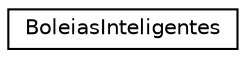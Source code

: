 digraph "Graphical Class Hierarchy"
{
  edge [fontname="Helvetica",fontsize="10",labelfontname="Helvetica",labelfontsize="10"];
  node [fontname="Helvetica",fontsize="10",shape=record];
  rankdir="LR";
  Node1 [label="BoleiasInteligentes",height=0.2,width=0.4,color="black", fillcolor="white", style="filled",URL="$class_boleias_inteligentes.html",tooltip="Classe principal. "];
}
